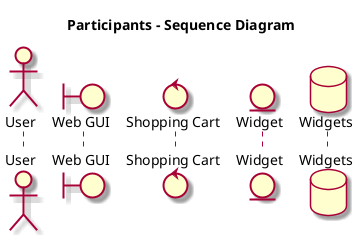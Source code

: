 @startuml Participants - Sequence Diagram

skin rose

title "Participants - Sequence Diagram"

actor User
boundary "Web GUI" as GUI
control "Shopping Cart" as SC
entity Widget
database Widgets

@enduml